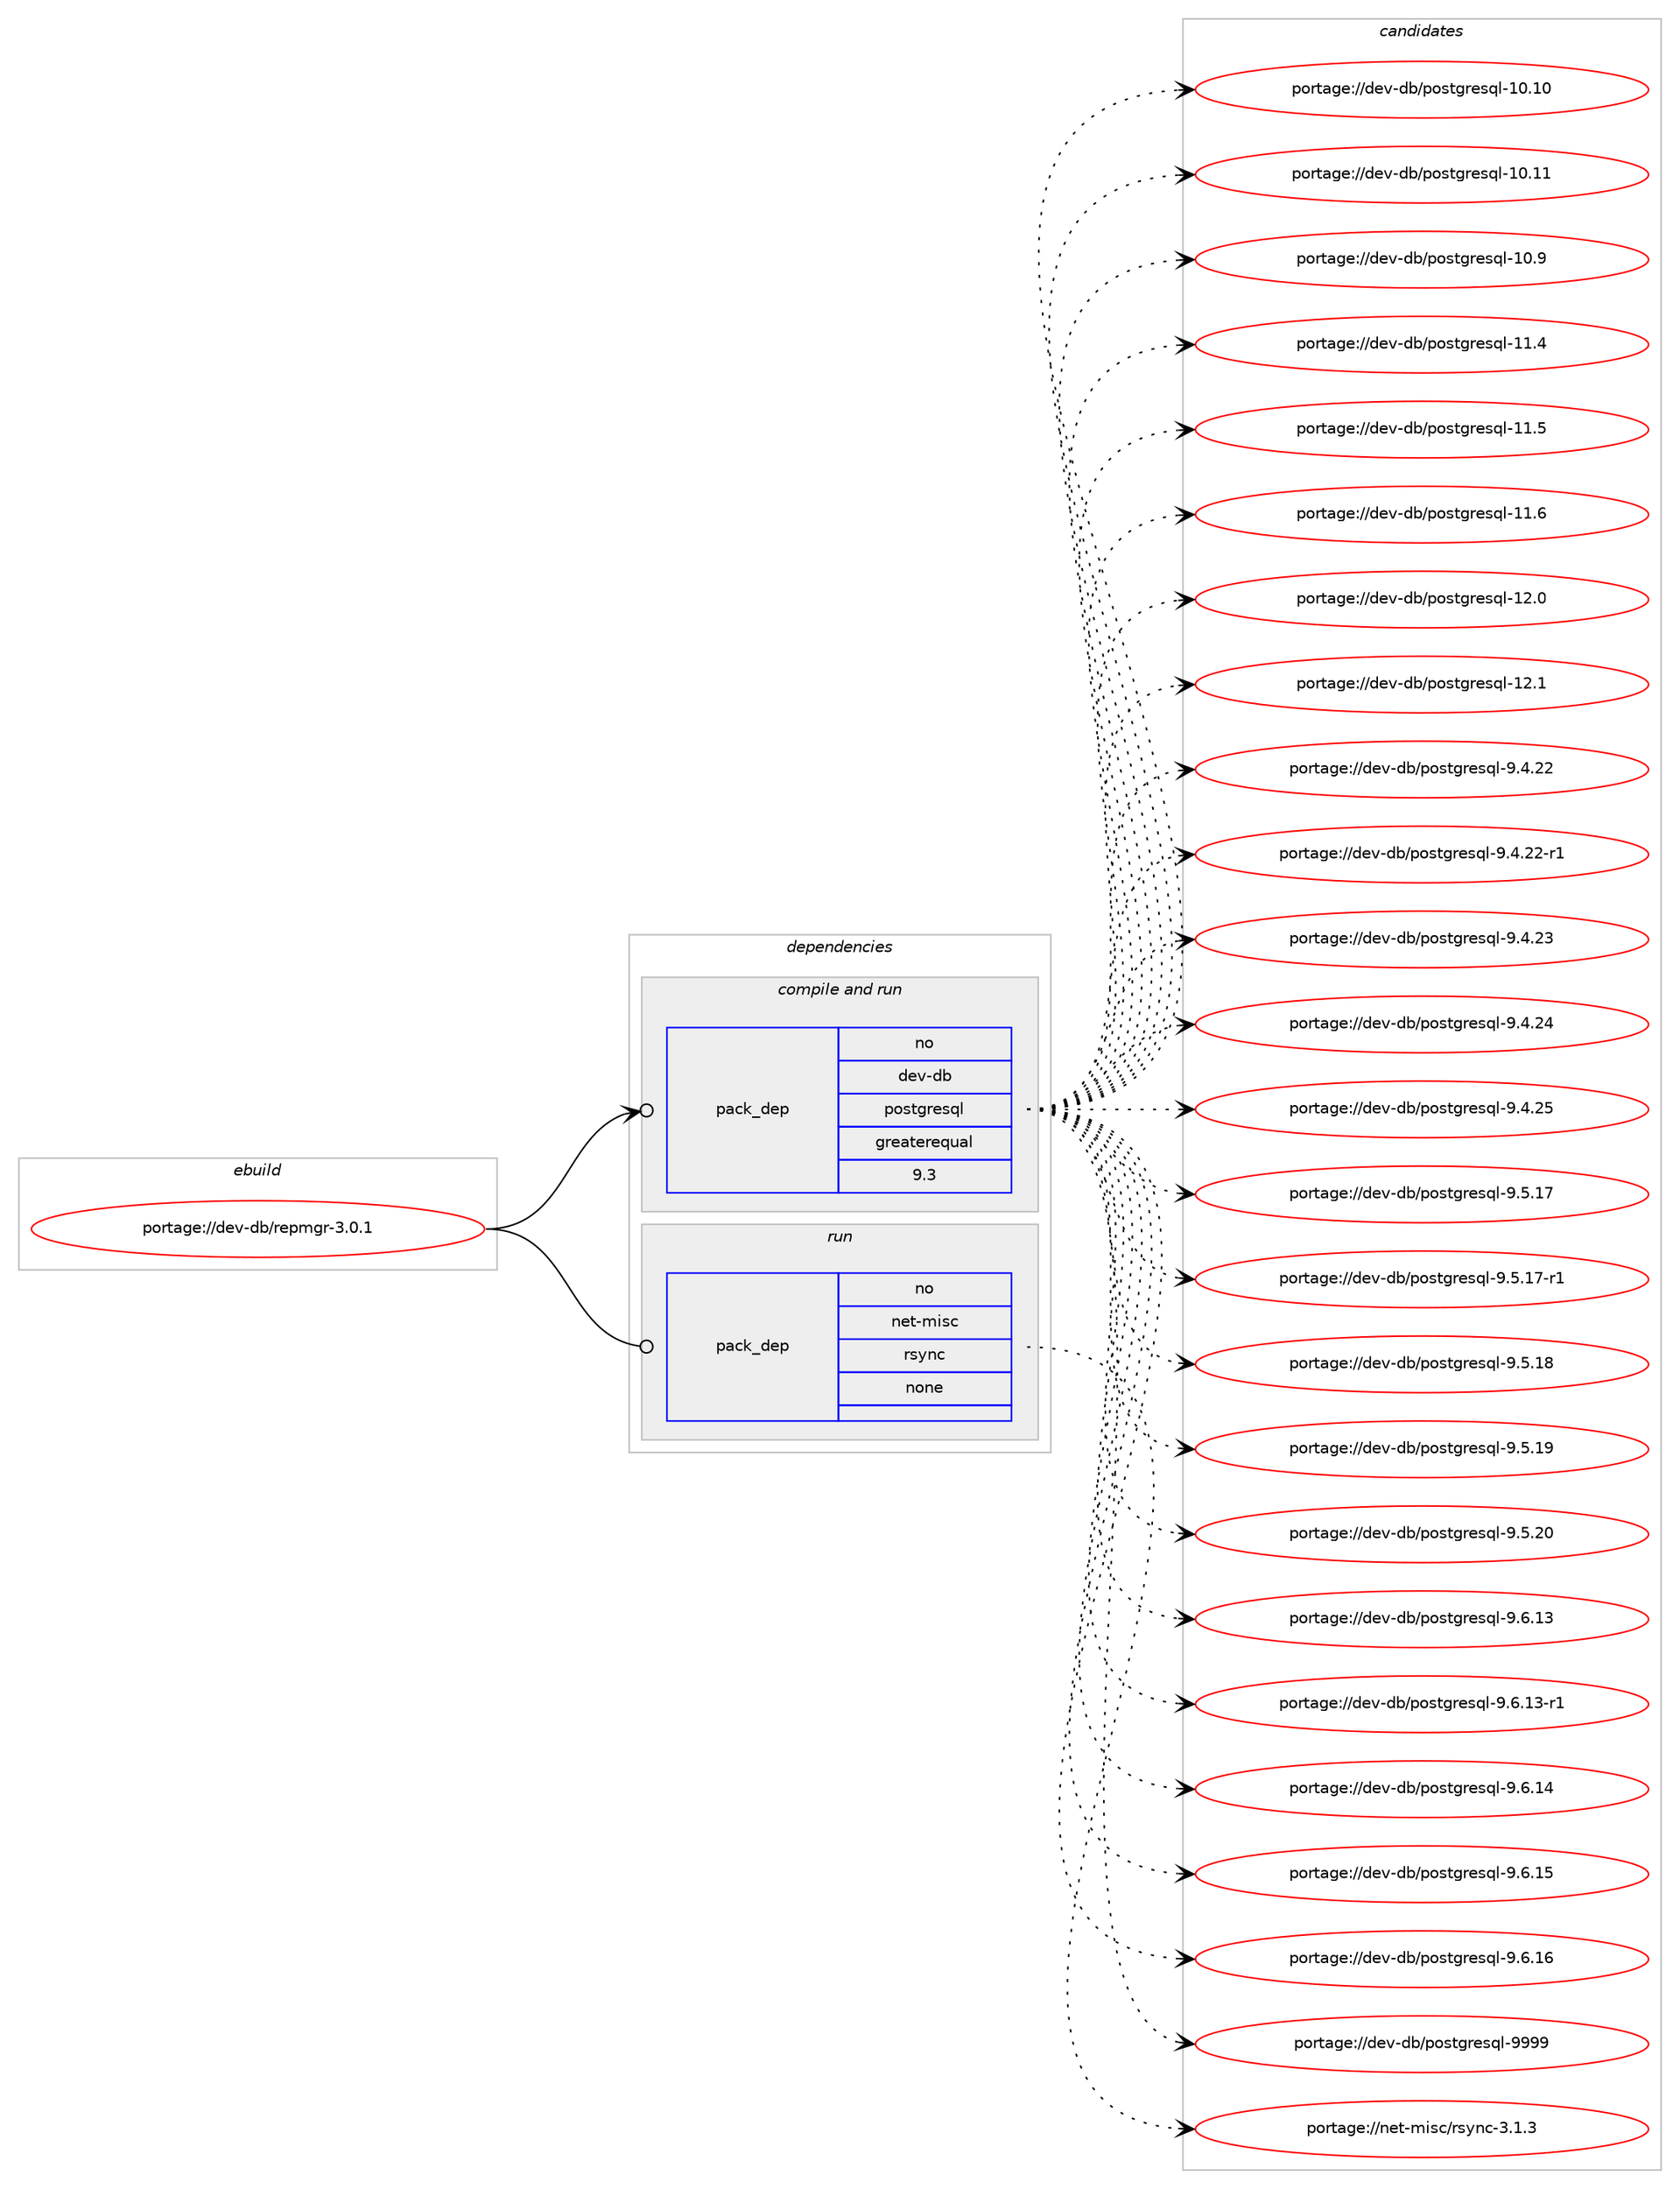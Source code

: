 digraph prolog {

# *************
# Graph options
# *************

newrank=true;
concentrate=true;
compound=true;
graph [rankdir=LR,fontname=Helvetica,fontsize=10,ranksep=1.5];#, ranksep=2.5, nodesep=0.2];
edge  [arrowhead=vee];
node  [fontname=Helvetica,fontsize=10];

# **********
# The ebuild
# **********

subgraph cluster_leftcol {
color=gray;
rank=same;
label=<<i>ebuild</i>>;
id [label="portage://dev-db/repmgr-3.0.1", color=red, width=4, href="../dev-db/repmgr-3.0.1.svg"];
}

# ****************
# The dependencies
# ****************

subgraph cluster_midcol {
color=gray;
label=<<i>dependencies</i>>;
subgraph cluster_compile {
fillcolor="#eeeeee";
style=filled;
label=<<i>compile</i>>;
}
subgraph cluster_compileandrun {
fillcolor="#eeeeee";
style=filled;
label=<<i>compile and run</i>>;
subgraph pack43795 {
dependency58780 [label=<<TABLE BORDER="0" CELLBORDER="1" CELLSPACING="0" CELLPADDING="4" WIDTH="220"><TR><TD ROWSPAN="6" CELLPADDING="30">pack_dep</TD></TR><TR><TD WIDTH="110">no</TD></TR><TR><TD>dev-db</TD></TR><TR><TD>postgresql</TD></TR><TR><TD>greaterequal</TD></TR><TR><TD>9.3</TD></TR></TABLE>>, shape=none, color=blue];
}
id:e -> dependency58780:w [weight=20,style="solid",arrowhead="odotvee"];
}
subgraph cluster_run {
fillcolor="#eeeeee";
style=filled;
label=<<i>run</i>>;
subgraph pack43796 {
dependency58781 [label=<<TABLE BORDER="0" CELLBORDER="1" CELLSPACING="0" CELLPADDING="4" WIDTH="220"><TR><TD ROWSPAN="6" CELLPADDING="30">pack_dep</TD></TR><TR><TD WIDTH="110">no</TD></TR><TR><TD>net-misc</TD></TR><TR><TD>rsync</TD></TR><TR><TD>none</TD></TR><TR><TD></TD></TR></TABLE>>, shape=none, color=blue];
}
id:e -> dependency58781:w [weight=20,style="solid",arrowhead="odot"];
}
}

# **************
# The candidates
# **************

subgraph cluster_choices {
rank=same;
color=gray;
label=<<i>candidates</i>>;

subgraph choice43795 {
color=black;
nodesep=1;
choiceportage100101118451009847112111115116103114101115113108454948464948 [label="portage://dev-db/postgresql-10.10", color=red, width=4,href="../dev-db/postgresql-10.10.svg"];
choiceportage100101118451009847112111115116103114101115113108454948464949 [label="portage://dev-db/postgresql-10.11", color=red, width=4,href="../dev-db/postgresql-10.11.svg"];
choiceportage1001011184510098471121111151161031141011151131084549484657 [label="portage://dev-db/postgresql-10.9", color=red, width=4,href="../dev-db/postgresql-10.9.svg"];
choiceportage1001011184510098471121111151161031141011151131084549494652 [label="portage://dev-db/postgresql-11.4", color=red, width=4,href="../dev-db/postgresql-11.4.svg"];
choiceportage1001011184510098471121111151161031141011151131084549494653 [label="portage://dev-db/postgresql-11.5", color=red, width=4,href="../dev-db/postgresql-11.5.svg"];
choiceportage1001011184510098471121111151161031141011151131084549494654 [label="portage://dev-db/postgresql-11.6", color=red, width=4,href="../dev-db/postgresql-11.6.svg"];
choiceportage1001011184510098471121111151161031141011151131084549504648 [label="portage://dev-db/postgresql-12.0", color=red, width=4,href="../dev-db/postgresql-12.0.svg"];
choiceportage1001011184510098471121111151161031141011151131084549504649 [label="portage://dev-db/postgresql-12.1", color=red, width=4,href="../dev-db/postgresql-12.1.svg"];
choiceportage10010111845100984711211111511610311410111511310845574652465050 [label="portage://dev-db/postgresql-9.4.22", color=red, width=4,href="../dev-db/postgresql-9.4.22.svg"];
choiceportage100101118451009847112111115116103114101115113108455746524650504511449 [label="portage://dev-db/postgresql-9.4.22-r1", color=red, width=4,href="../dev-db/postgresql-9.4.22-r1.svg"];
choiceportage10010111845100984711211111511610311410111511310845574652465051 [label="portage://dev-db/postgresql-9.4.23", color=red, width=4,href="../dev-db/postgresql-9.4.23.svg"];
choiceportage10010111845100984711211111511610311410111511310845574652465052 [label="portage://dev-db/postgresql-9.4.24", color=red, width=4,href="../dev-db/postgresql-9.4.24.svg"];
choiceportage10010111845100984711211111511610311410111511310845574652465053 [label="portage://dev-db/postgresql-9.4.25", color=red, width=4,href="../dev-db/postgresql-9.4.25.svg"];
choiceportage10010111845100984711211111511610311410111511310845574653464955 [label="portage://dev-db/postgresql-9.5.17", color=red, width=4,href="../dev-db/postgresql-9.5.17.svg"];
choiceportage100101118451009847112111115116103114101115113108455746534649554511449 [label="portage://dev-db/postgresql-9.5.17-r1", color=red, width=4,href="../dev-db/postgresql-9.5.17-r1.svg"];
choiceportage10010111845100984711211111511610311410111511310845574653464956 [label="portage://dev-db/postgresql-9.5.18", color=red, width=4,href="../dev-db/postgresql-9.5.18.svg"];
choiceportage10010111845100984711211111511610311410111511310845574653464957 [label="portage://dev-db/postgresql-9.5.19", color=red, width=4,href="../dev-db/postgresql-9.5.19.svg"];
choiceportage10010111845100984711211111511610311410111511310845574653465048 [label="portage://dev-db/postgresql-9.5.20", color=red, width=4,href="../dev-db/postgresql-9.5.20.svg"];
choiceportage10010111845100984711211111511610311410111511310845574654464951 [label="portage://dev-db/postgresql-9.6.13", color=red, width=4,href="../dev-db/postgresql-9.6.13.svg"];
choiceportage100101118451009847112111115116103114101115113108455746544649514511449 [label="portage://dev-db/postgresql-9.6.13-r1", color=red, width=4,href="../dev-db/postgresql-9.6.13-r1.svg"];
choiceportage10010111845100984711211111511610311410111511310845574654464952 [label="portage://dev-db/postgresql-9.6.14", color=red, width=4,href="../dev-db/postgresql-9.6.14.svg"];
choiceportage10010111845100984711211111511610311410111511310845574654464953 [label="portage://dev-db/postgresql-9.6.15", color=red, width=4,href="../dev-db/postgresql-9.6.15.svg"];
choiceportage10010111845100984711211111511610311410111511310845574654464954 [label="portage://dev-db/postgresql-9.6.16", color=red, width=4,href="../dev-db/postgresql-9.6.16.svg"];
choiceportage1001011184510098471121111151161031141011151131084557575757 [label="portage://dev-db/postgresql-9999", color=red, width=4,href="../dev-db/postgresql-9999.svg"];
dependency58780:e -> choiceportage100101118451009847112111115116103114101115113108454948464948:w [style=dotted,weight="100"];
dependency58780:e -> choiceportage100101118451009847112111115116103114101115113108454948464949:w [style=dotted,weight="100"];
dependency58780:e -> choiceportage1001011184510098471121111151161031141011151131084549484657:w [style=dotted,weight="100"];
dependency58780:e -> choiceportage1001011184510098471121111151161031141011151131084549494652:w [style=dotted,weight="100"];
dependency58780:e -> choiceportage1001011184510098471121111151161031141011151131084549494653:w [style=dotted,weight="100"];
dependency58780:e -> choiceportage1001011184510098471121111151161031141011151131084549494654:w [style=dotted,weight="100"];
dependency58780:e -> choiceportage1001011184510098471121111151161031141011151131084549504648:w [style=dotted,weight="100"];
dependency58780:e -> choiceportage1001011184510098471121111151161031141011151131084549504649:w [style=dotted,weight="100"];
dependency58780:e -> choiceportage10010111845100984711211111511610311410111511310845574652465050:w [style=dotted,weight="100"];
dependency58780:e -> choiceportage100101118451009847112111115116103114101115113108455746524650504511449:w [style=dotted,weight="100"];
dependency58780:e -> choiceportage10010111845100984711211111511610311410111511310845574652465051:w [style=dotted,weight="100"];
dependency58780:e -> choiceportage10010111845100984711211111511610311410111511310845574652465052:w [style=dotted,weight="100"];
dependency58780:e -> choiceportage10010111845100984711211111511610311410111511310845574652465053:w [style=dotted,weight="100"];
dependency58780:e -> choiceportage10010111845100984711211111511610311410111511310845574653464955:w [style=dotted,weight="100"];
dependency58780:e -> choiceportage100101118451009847112111115116103114101115113108455746534649554511449:w [style=dotted,weight="100"];
dependency58780:e -> choiceportage10010111845100984711211111511610311410111511310845574653464956:w [style=dotted,weight="100"];
dependency58780:e -> choiceportage10010111845100984711211111511610311410111511310845574653464957:w [style=dotted,weight="100"];
dependency58780:e -> choiceportage10010111845100984711211111511610311410111511310845574653465048:w [style=dotted,weight="100"];
dependency58780:e -> choiceportage10010111845100984711211111511610311410111511310845574654464951:w [style=dotted,weight="100"];
dependency58780:e -> choiceportage100101118451009847112111115116103114101115113108455746544649514511449:w [style=dotted,weight="100"];
dependency58780:e -> choiceportage10010111845100984711211111511610311410111511310845574654464952:w [style=dotted,weight="100"];
dependency58780:e -> choiceportage10010111845100984711211111511610311410111511310845574654464953:w [style=dotted,weight="100"];
dependency58780:e -> choiceportage10010111845100984711211111511610311410111511310845574654464954:w [style=dotted,weight="100"];
dependency58780:e -> choiceportage1001011184510098471121111151161031141011151131084557575757:w [style=dotted,weight="100"];
}
subgraph choice43796 {
color=black;
nodesep=1;
choiceportage11010111645109105115994711411512111099455146494651 [label="portage://net-misc/rsync-3.1.3", color=red, width=4,href="../net-misc/rsync-3.1.3.svg"];
dependency58781:e -> choiceportage11010111645109105115994711411512111099455146494651:w [style=dotted,weight="100"];
}
}

}
